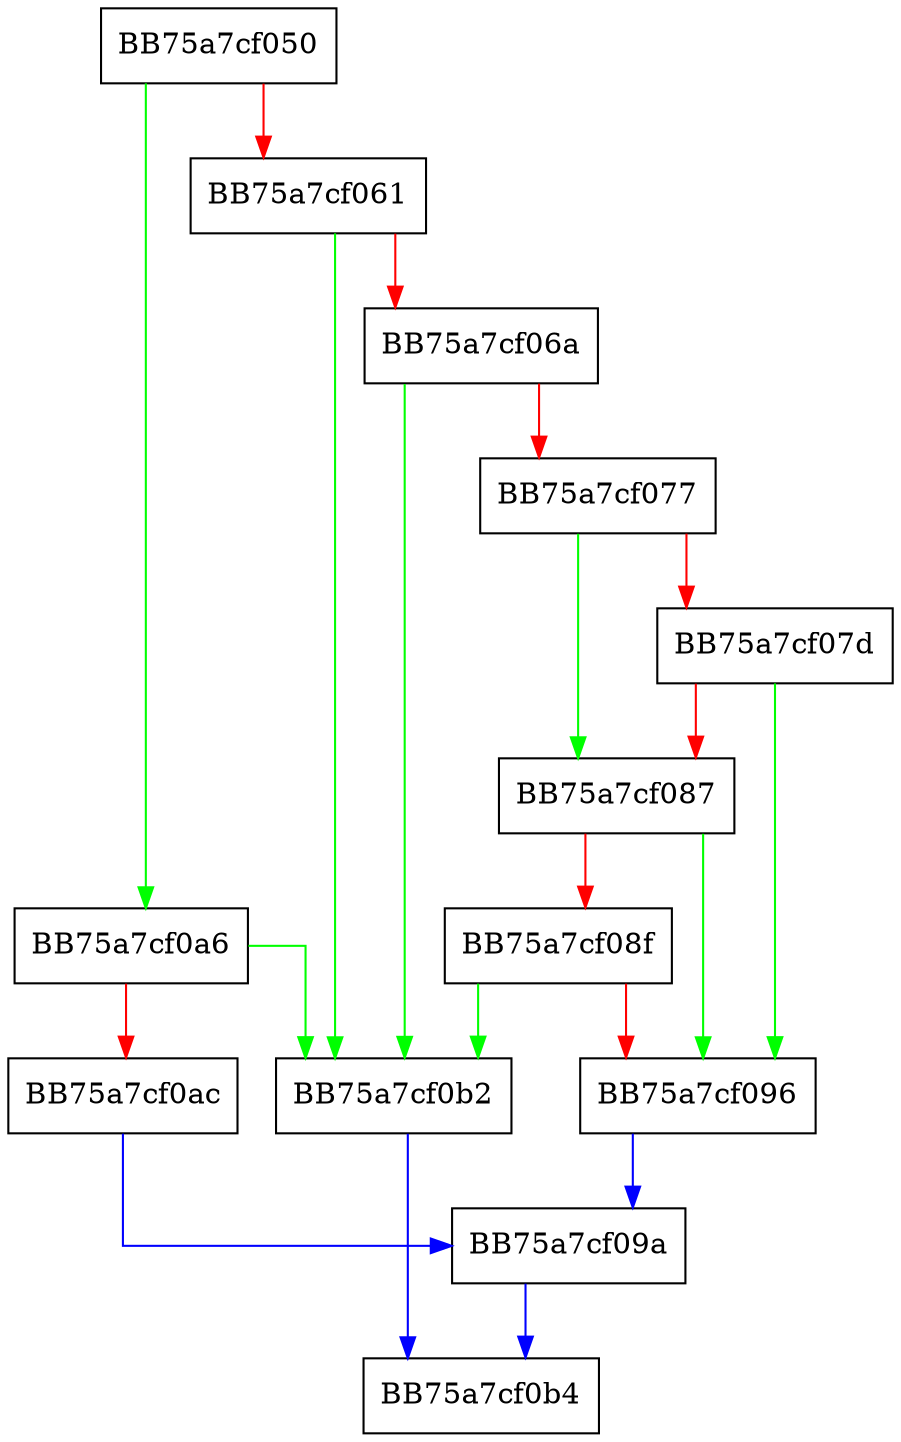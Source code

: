 digraph match_end_line {
  node [shape="box"];
  graph [splines=ortho];
  BB75a7cf050 -> BB75a7cf0a6 [color="green"];
  BB75a7cf050 -> BB75a7cf061 [color="red"];
  BB75a7cf061 -> BB75a7cf0b2 [color="green"];
  BB75a7cf061 -> BB75a7cf06a [color="red"];
  BB75a7cf06a -> BB75a7cf0b2 [color="green"];
  BB75a7cf06a -> BB75a7cf077 [color="red"];
  BB75a7cf077 -> BB75a7cf087 [color="green"];
  BB75a7cf077 -> BB75a7cf07d [color="red"];
  BB75a7cf07d -> BB75a7cf096 [color="green"];
  BB75a7cf07d -> BB75a7cf087 [color="red"];
  BB75a7cf087 -> BB75a7cf096 [color="green"];
  BB75a7cf087 -> BB75a7cf08f [color="red"];
  BB75a7cf08f -> BB75a7cf0b2 [color="green"];
  BB75a7cf08f -> BB75a7cf096 [color="red"];
  BB75a7cf096 -> BB75a7cf09a [color="blue"];
  BB75a7cf09a -> BB75a7cf0b4 [color="blue"];
  BB75a7cf0a6 -> BB75a7cf0b2 [color="green"];
  BB75a7cf0a6 -> BB75a7cf0ac [color="red"];
  BB75a7cf0ac -> BB75a7cf09a [color="blue"];
  BB75a7cf0b2 -> BB75a7cf0b4 [color="blue"];
}